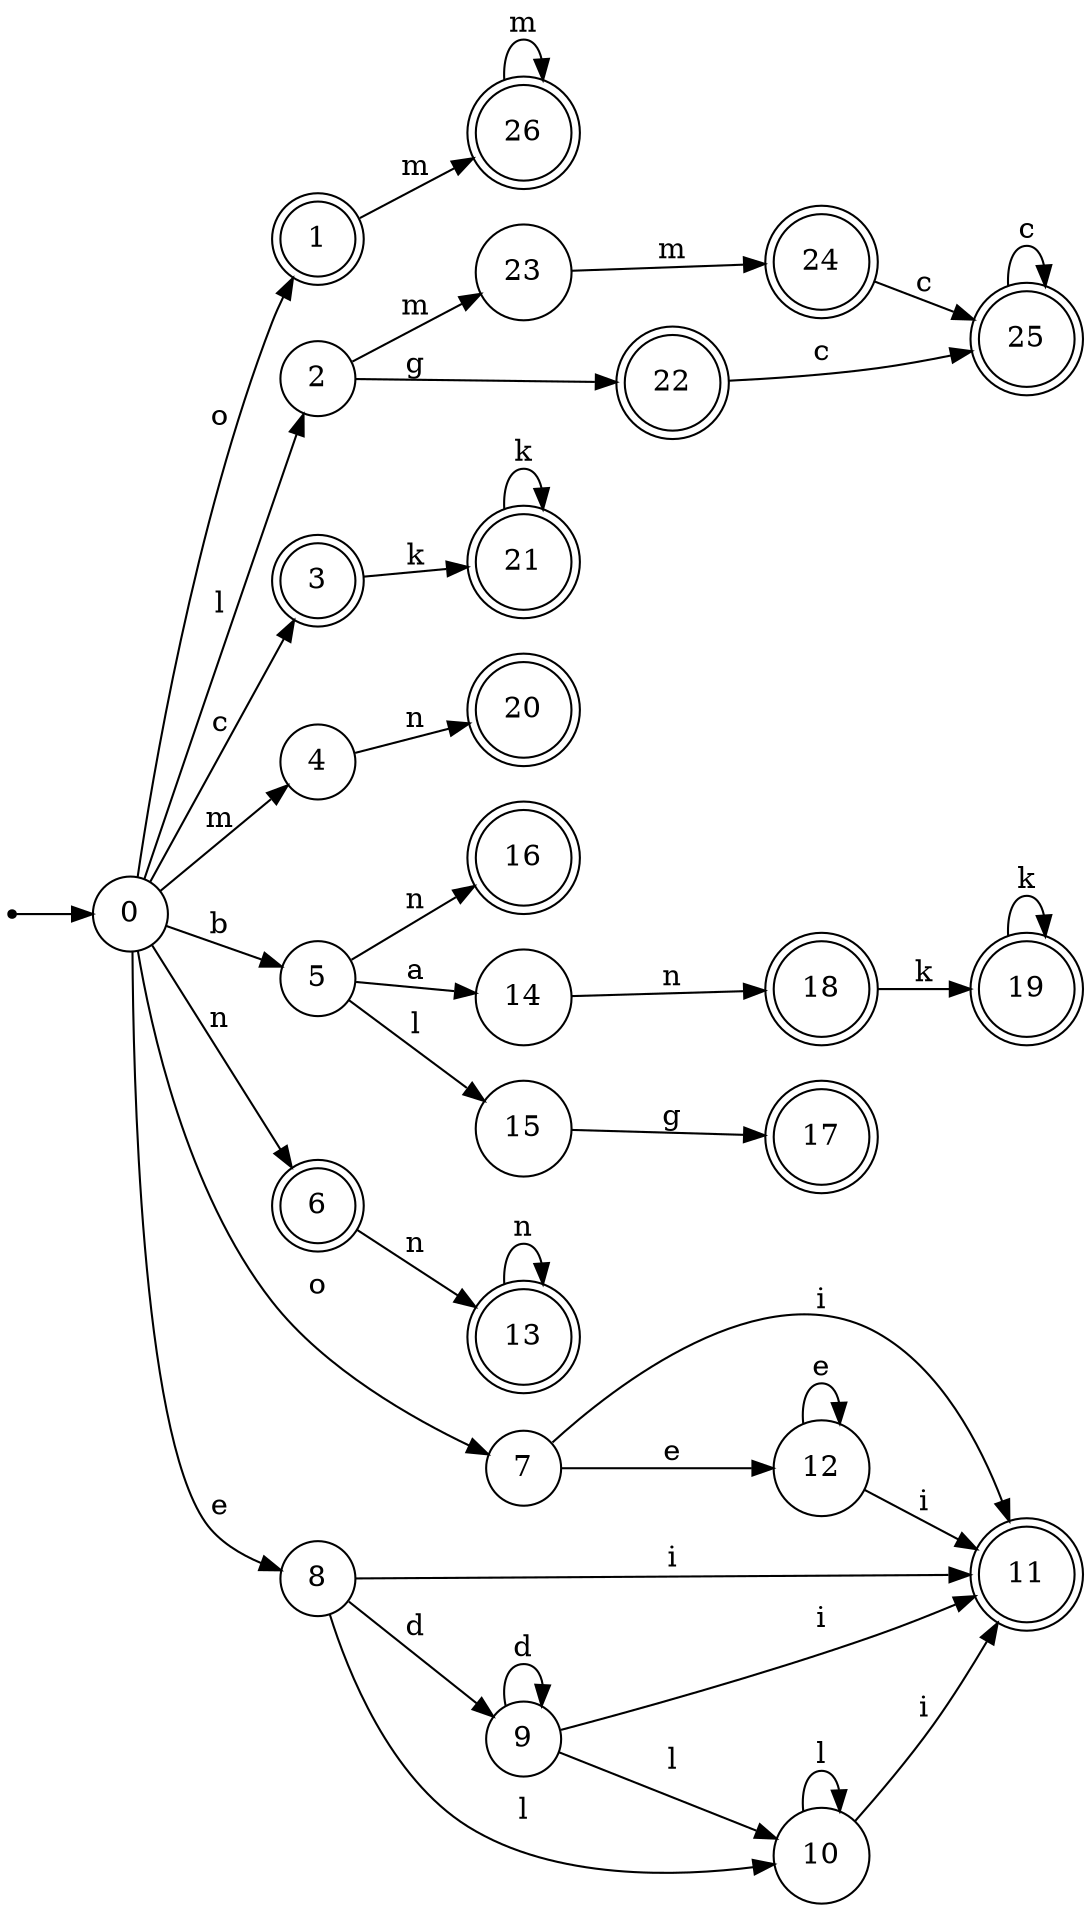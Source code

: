 digraph finite_state_machine {
rankdir=LR;
size="20,20";
node [shape = point]; "dummy0"
node [shape = circle]; "0";
"dummy0" -> "0";
node [shape = doublecircle]; "1";node [shape = circle]; "2";
node [shape = doublecircle]; "3";node [shape = circle]; "4";
node [shape = circle]; "5";
node [shape = doublecircle]; "6";node [shape = circle]; "7";
node [shape = circle]; "8";
node [shape = circle]; "9";
node [shape = circle]; "10";
node [shape = doublecircle]; "11";node [shape = circle]; "12";
node [shape = doublecircle]; "13";node [shape = circle]; "14";
node [shape = circle]; "15";
node [shape = doublecircle]; "16";node [shape = doublecircle]; "17";node [shape = doublecircle]; "18";node [shape = doublecircle]; "19";node [shape = doublecircle]; "20";node [shape = doublecircle]; "21";node [shape = doublecircle]; "22";node [shape = circle]; "23";
node [shape = doublecircle]; "24";node [shape = doublecircle]; "25";node [shape = doublecircle]; "26";"0" -> "1" [label = "o"];
 "0" -> "7" [label = "o"];
 "0" -> "2" [label = "l"];
 "0" -> "3" [label = "c"];
 "0" -> "4" [label = "m"];
 "0" -> "5" [label = "b"];
 "0" -> "6" [label = "n"];
 "0" -> "8" [label = "e"];
 "8" -> "9" [label = "d"];
 "8" -> "10" [label = "l"];
 "8" -> "11" [label = "i"];
 "10" -> "10" [label = "l"];
 "10" -> "11" [label = "i"];
 "9" -> "9" [label = "d"];
 "9" -> "10" [label = "l"];
 "9" -> "11" [label = "i"];
 "7" -> "12" [label = "e"];
 "7" -> "11" [label = "i"];
 "12" -> "12" [label = "e"];
 "12" -> "11" [label = "i"];
 "6" -> "13" [label = "n"];
 "13" -> "13" [label = "n"];
 "5" -> "14" [label = "a"];
 "5" -> "15" [label = "l"];
 "5" -> "16" [label = "n"];
 "15" -> "17" [label = "g"];
 "14" -> "18" [label = "n"];
 "18" -> "19" [label = "k"];
 "19" -> "19" [label = "k"];
 "4" -> "20" [label = "n"];
 "3" -> "21" [label = "k"];
 "21" -> "21" [label = "k"];
 "2" -> "22" [label = "g"];
 "2" -> "23" [label = "m"];
 "23" -> "24" [label = "m"];
 "24" -> "25" [label = "c"];
 "25" -> "25" [label = "c"];
 "22" -> "25" [label = "c"];
 "1" -> "26" [label = "m"];
 "26" -> "26" [label = "m"];
 }
